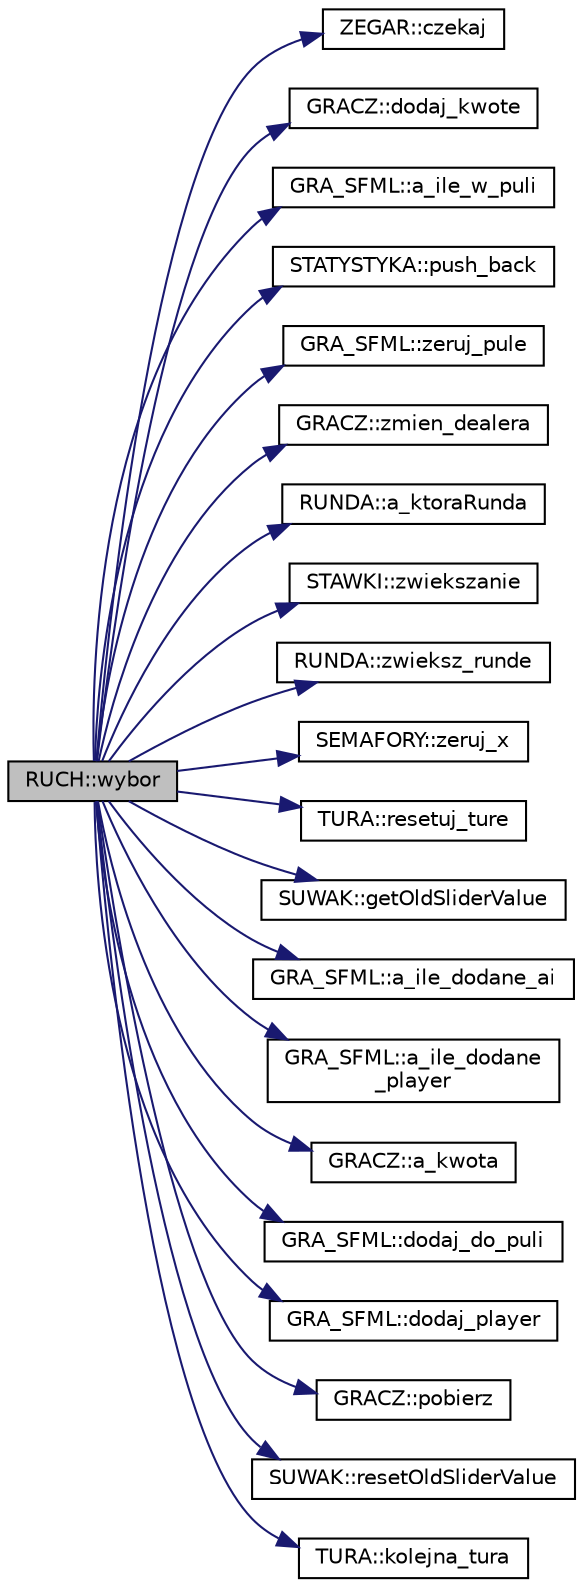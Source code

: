 digraph "RUCH::wybor"
{
  edge [fontname="Helvetica",fontsize="10",labelfontname="Helvetica",labelfontsize="10"];
  node [fontname="Helvetica",fontsize="10",shape=record];
  rankdir="LR";
  Node20 [label="RUCH::wybor",height=0.2,width=0.4,color="black", fillcolor="grey75", style="filled", fontcolor="black"];
  Node20 -> Node21 [color="midnightblue",fontsize="10",style="solid",fontname="Helvetica"];
  Node21 [label="ZEGAR::czekaj",height=0.2,width=0.4,color="black", fillcolor="white", style="filled",URL="$class_z_e_g_a_r.html#ab7b961ce7ccd7dbe63f31097908a57d6"];
  Node20 -> Node22 [color="midnightblue",fontsize="10",style="solid",fontname="Helvetica"];
  Node22 [label="GRACZ::dodaj_kwote",height=0.2,width=0.4,color="black", fillcolor="white", style="filled",URL="$class_g_r_a_c_z.html#a68a372afcda4018cc57ffc279bbf47e3"];
  Node20 -> Node23 [color="midnightblue",fontsize="10",style="solid",fontname="Helvetica"];
  Node23 [label="GRA_SFML::a_ile_w_puli",height=0.2,width=0.4,color="black", fillcolor="white", style="filled",URL="$class_g_r_a___s_f_m_l.html#a9a2d61da0dd78aff17f387b6955f8a59"];
  Node20 -> Node24 [color="midnightblue",fontsize="10",style="solid",fontname="Helvetica"];
  Node24 [label="STATYSTYKA::push_back",height=0.2,width=0.4,color="black", fillcolor="white", style="filled",URL="$class_s_t_a_t_y_s_t_y_k_a.html#af9fcd1cf726f66e69a4ccf8820c2398c"];
  Node20 -> Node25 [color="midnightblue",fontsize="10",style="solid",fontname="Helvetica"];
  Node25 [label="GRA_SFML::zeruj_pule",height=0.2,width=0.4,color="black", fillcolor="white", style="filled",URL="$class_g_r_a___s_f_m_l.html#afb3615778c794fe2eb4b2af3b2637a9a"];
  Node20 -> Node26 [color="midnightblue",fontsize="10",style="solid",fontname="Helvetica"];
  Node26 [label="GRACZ::zmien_dealera",height=0.2,width=0.4,color="black", fillcolor="white", style="filled",URL="$class_g_r_a_c_z.html#a46ea06222461e088f273b60c134478e8"];
  Node20 -> Node27 [color="midnightblue",fontsize="10",style="solid",fontname="Helvetica"];
  Node27 [label="RUNDA::a_ktoraRunda",height=0.2,width=0.4,color="black", fillcolor="white", style="filled",URL="$class_r_u_n_d_a.html#ae57de084fed0f9350b3e7740449e1672"];
  Node20 -> Node28 [color="midnightblue",fontsize="10",style="solid",fontname="Helvetica"];
  Node28 [label="STAWKI::zwiekszanie",height=0.2,width=0.4,color="black", fillcolor="white", style="filled",URL="$class_s_t_a_w_k_i.html#a8a763861b8a4ae04e1b7ce700951a92e"];
  Node20 -> Node29 [color="midnightblue",fontsize="10",style="solid",fontname="Helvetica"];
  Node29 [label="RUNDA::zwieksz_runde",height=0.2,width=0.4,color="black", fillcolor="white", style="filled",URL="$class_r_u_n_d_a.html#a8d3acd619429bcf98bf710bfbe6bd693"];
  Node20 -> Node30 [color="midnightblue",fontsize="10",style="solid",fontname="Helvetica"];
  Node30 [label="SEMAFORY::zeruj_x",height=0.2,width=0.4,color="black", fillcolor="white", style="filled",URL="$class_s_e_m_a_f_o_r_y.html#a5c9ca1d7eb72d6c1c120fd272ee57d3b"];
  Node20 -> Node31 [color="midnightblue",fontsize="10",style="solid",fontname="Helvetica"];
  Node31 [label="TURA::resetuj_ture",height=0.2,width=0.4,color="black", fillcolor="white", style="filled",URL="$class_t_u_r_a.html#abda750da7439593bf9a30da1b3c7f47c"];
  Node20 -> Node32 [color="midnightblue",fontsize="10",style="solid",fontname="Helvetica"];
  Node32 [label="SUWAK::getOldSliderValue",height=0.2,width=0.4,color="black", fillcolor="white", style="filled",URL="$class_s_u_w_a_k.html#aa7254ef9d5eaa2cd76134a1efaa46cec"];
  Node20 -> Node33 [color="midnightblue",fontsize="10",style="solid",fontname="Helvetica"];
  Node33 [label="GRA_SFML::a_ile_dodane_ai",height=0.2,width=0.4,color="black", fillcolor="white", style="filled",URL="$class_g_r_a___s_f_m_l.html#aeaed955d837f783fe0792c28af1a5a37"];
  Node20 -> Node34 [color="midnightblue",fontsize="10",style="solid",fontname="Helvetica"];
  Node34 [label="GRA_SFML::a_ile_dodane\l_player",height=0.2,width=0.4,color="black", fillcolor="white", style="filled",URL="$class_g_r_a___s_f_m_l.html#a93f84b7a517afefa10524f0b9592d027"];
  Node20 -> Node35 [color="midnightblue",fontsize="10",style="solid",fontname="Helvetica"];
  Node35 [label="GRACZ::a_kwota",height=0.2,width=0.4,color="black", fillcolor="white", style="filled",URL="$class_g_r_a_c_z.html#a0e57ea7056fbb5021feccd4122ce1911"];
  Node20 -> Node36 [color="midnightblue",fontsize="10",style="solid",fontname="Helvetica"];
  Node36 [label="GRA_SFML::dodaj_do_puli",height=0.2,width=0.4,color="black", fillcolor="white", style="filled",URL="$class_g_r_a___s_f_m_l.html#a7a832fa932ee8fec61a5224ff228f70c"];
  Node20 -> Node37 [color="midnightblue",fontsize="10",style="solid",fontname="Helvetica"];
  Node37 [label="GRA_SFML::dodaj_player",height=0.2,width=0.4,color="black", fillcolor="white", style="filled",URL="$class_g_r_a___s_f_m_l.html#a239894627eee117c17d633286ddf1916"];
  Node20 -> Node38 [color="midnightblue",fontsize="10",style="solid",fontname="Helvetica"];
  Node38 [label="GRACZ::pobierz",height=0.2,width=0.4,color="black", fillcolor="white", style="filled",URL="$class_g_r_a_c_z.html#a38283523dbd9776caa016ead3a61e7b2"];
  Node20 -> Node39 [color="midnightblue",fontsize="10",style="solid",fontname="Helvetica"];
  Node39 [label="SUWAK::resetOldSliderValue",height=0.2,width=0.4,color="black", fillcolor="white", style="filled",URL="$class_s_u_w_a_k.html#ab5f1ef3308dc0d849d8c4da954e85766"];
  Node20 -> Node40 [color="midnightblue",fontsize="10",style="solid",fontname="Helvetica"];
  Node40 [label="TURA::kolejna_tura",height=0.2,width=0.4,color="black", fillcolor="white", style="filled",URL="$class_t_u_r_a.html#a82ddcc18ed4346624f328a37e753a779"];
}
